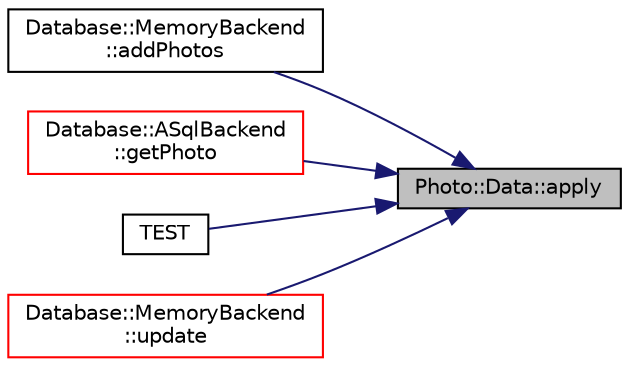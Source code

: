 digraph "Photo::Data::apply"
{
 // LATEX_PDF_SIZE
  edge [fontname="Helvetica",fontsize="10",labelfontname="Helvetica",labelfontsize="10"];
  node [fontname="Helvetica",fontsize="10",shape=record];
  rankdir="RL";
  Node1 [label="Photo::Data::apply",height=0.2,width=0.4,color="black", fillcolor="grey75", style="filled", fontcolor="black",tooltip=" "];
  Node1 -> Node2 [dir="back",color="midnightblue",fontsize="10",style="solid",fontname="Helvetica"];
  Node2 [label="Database::MemoryBackend\l::addPhotos",height=0.2,width=0.4,color="black", fillcolor="white", style="filled",URL="$class_database_1_1_memory_backend.html#a9d9d28d5c6ca50aec66b845a364124a2",tooltip="Add photos to database."];
  Node1 -> Node3 [dir="back",color="midnightblue",fontsize="10",style="solid",fontname="Helvetica"];
  Node3 [label="Database::ASqlBackend\l::getPhoto",height=0.2,width=0.4,color="red", fillcolor="white", style="filled",URL="$class_database_1_1_a_sql_backend.html#a93d6664d9c92ca8a176d01c941ea149a",tooltip="get particular photo"];
  Node1 -> Node9 [dir="back",color="midnightblue",fontsize="10",style="solid",fontname="Helvetica"];
  Node9 [label="TEST",height=0.2,width=0.4,color="black", fillcolor="white", style="filled",URL="$data__delta__tests_8cpp.html#aa7cd8c97026be456e7cd0013cb585821",tooltip=" "];
  Node1 -> Node10 [dir="back",color="midnightblue",fontsize="10",style="solid",fontname="Helvetica"];
  Node10 [label="Database::MemoryBackend\l::update",height=0.2,width=0.4,color="red", fillcolor="white", style="filled",URL="$class_database_1_1_memory_backend.html#a4776d93a9968f87bc793e6fad9e96a89",tooltip="update photos details"];
}
